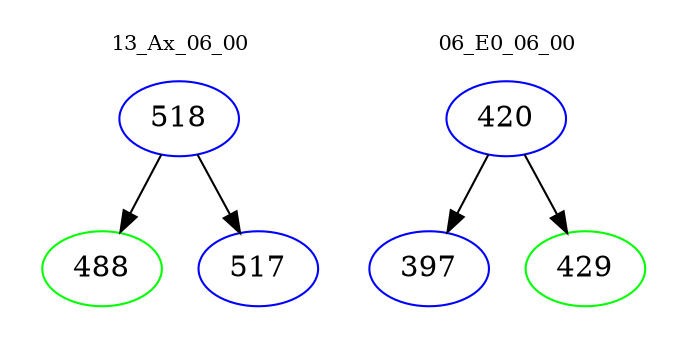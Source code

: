 digraph{
subgraph cluster_0 {
color = white
label = "13_Ax_06_00";
fontsize=10;
T0_518 [label="518", color="blue"]
T0_518 -> T0_488 [color="black"]
T0_488 [label="488", color="green"]
T0_518 -> T0_517 [color="black"]
T0_517 [label="517", color="blue"]
}
subgraph cluster_1 {
color = white
label = "06_E0_06_00";
fontsize=10;
T1_420 [label="420", color="blue"]
T1_420 -> T1_397 [color="black"]
T1_397 [label="397", color="blue"]
T1_420 -> T1_429 [color="black"]
T1_429 [label="429", color="green"]
}
}
